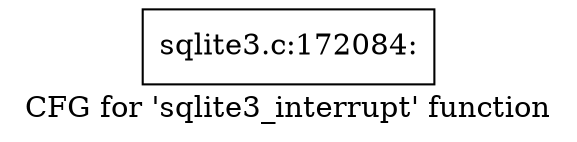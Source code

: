 digraph "CFG for 'sqlite3_interrupt' function" {
	label="CFG for 'sqlite3_interrupt' function";

	Node0x55c0f6a103f0 [shape=record,label="{sqlite3.c:172084:}"];
}
